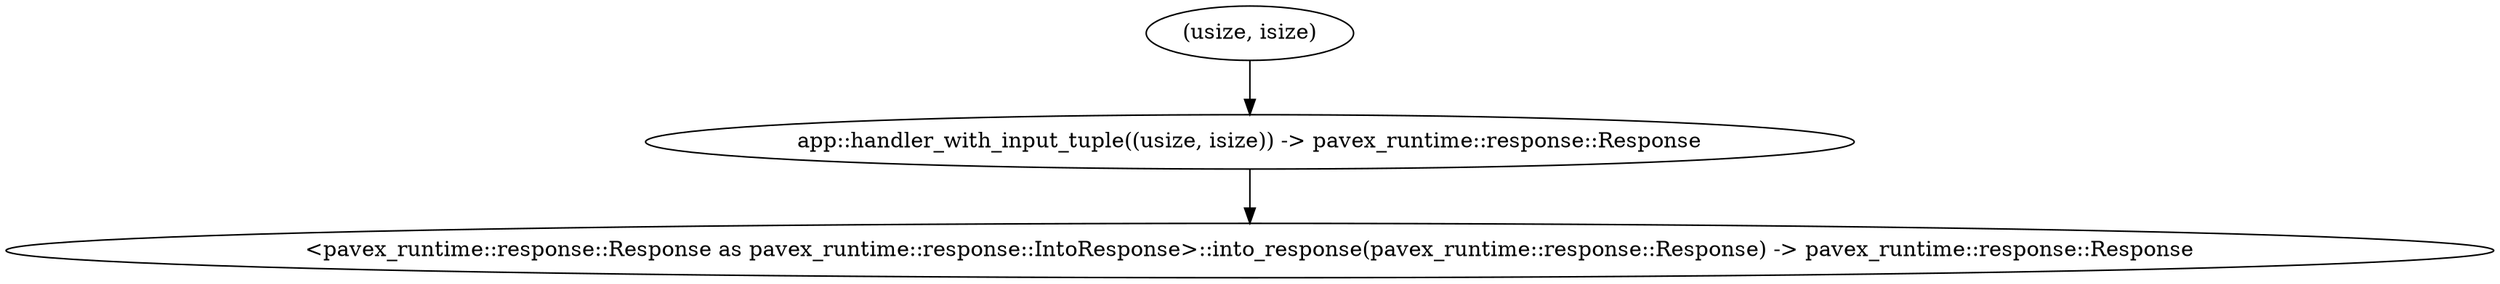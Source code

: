 digraph "GET /home" {
    0 [ label = "app::handler_with_input_tuple((usize, isize)) -> pavex_runtime::response::Response"]
    1 [ label = "(usize, isize)"]
    2 [ label = "<pavex_runtime::response::Response as pavex_runtime::response::IntoResponse>::into_response(pavex_runtime::response::Response) -> pavex_runtime::response::Response"]
    1 -> 0 [ ]
    0 -> 2 [ ]
}
digraph app_state {
    0 [ label = "crate::ApplicationState((usize, isize)) -> crate::ApplicationState"]
    1 [ label = "app::constructor_with_output_tuple() -> (usize, isize)"]
    1 -> 0 [ ]
}